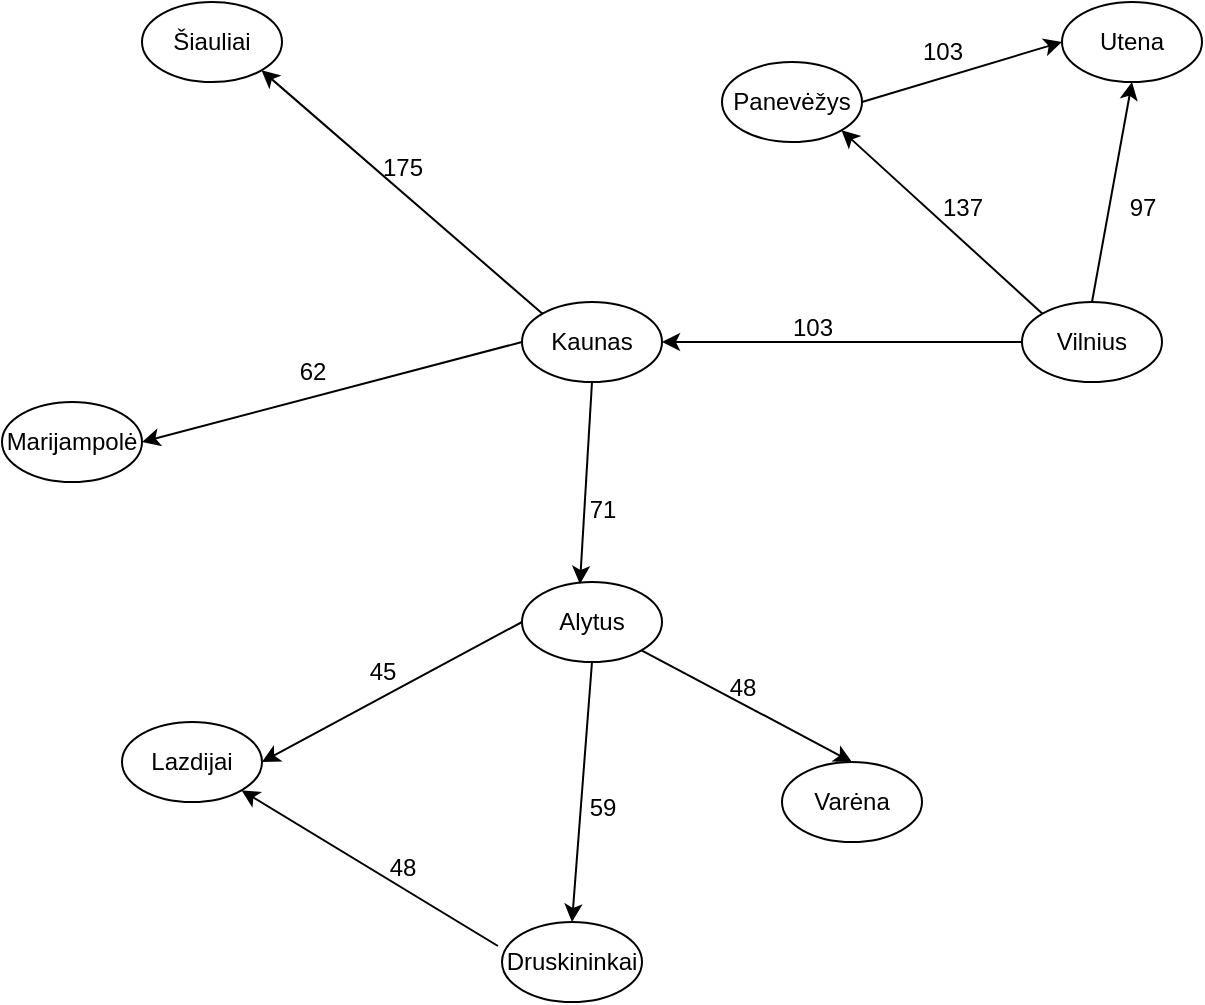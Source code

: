 <mxfile version="22.0.6" type="device">
  <diagram name="Puslapis-1" id="-kfIUloemR0NzZfNLSJ5">
    <mxGraphModel dx="1434" dy="758" grid="1" gridSize="10" guides="1" tooltips="1" connect="1" arrows="1" fold="1" page="1" pageScale="1" pageWidth="1169" pageHeight="827" math="0" shadow="0">
      <root>
        <mxCell id="0" />
        <mxCell id="1" parent="0" />
        <mxCell id="LQ9k2U_WuWXgE3zi9LW7-1" value="Vilnius" style="ellipse;whiteSpace=wrap;html=1;gradientColor=none;" vertex="1" parent="1">
          <mxGeometry x="940" y="310" width="70" height="40" as="geometry" />
        </mxCell>
        <mxCell id="LQ9k2U_WuWXgE3zi9LW7-2" value="Kaunas" style="ellipse;whiteSpace=wrap;html=1;gradientColor=none;" vertex="1" parent="1">
          <mxGeometry x="690" y="310" width="70" height="40" as="geometry" />
        </mxCell>
        <mxCell id="LQ9k2U_WuWXgE3zi9LW7-3" value="Šiauliai" style="ellipse;whiteSpace=wrap;html=1;gradientColor=none;" vertex="1" parent="1">
          <mxGeometry x="500" y="160" width="70" height="40" as="geometry" />
        </mxCell>
        <mxCell id="LQ9k2U_WuWXgE3zi9LW7-4" value="Utena" style="ellipse;whiteSpace=wrap;html=1;gradientColor=none;" vertex="1" parent="1">
          <mxGeometry x="960" y="160" width="70" height="40" as="geometry" />
        </mxCell>
        <mxCell id="LQ9k2U_WuWXgE3zi9LW7-5" value="Panevėžys" style="ellipse;whiteSpace=wrap;html=1;gradientColor=none;" vertex="1" parent="1">
          <mxGeometry x="790" y="190" width="70" height="40" as="geometry" />
        </mxCell>
        <mxCell id="LQ9k2U_WuWXgE3zi9LW7-6" value="Alytus" style="ellipse;whiteSpace=wrap;html=1;gradientColor=none;" vertex="1" parent="1">
          <mxGeometry x="690" y="450" width="70" height="40" as="geometry" />
        </mxCell>
        <mxCell id="LQ9k2U_WuWXgE3zi9LW7-7" value="Varėna" style="ellipse;whiteSpace=wrap;html=1;gradientColor=none;" vertex="1" parent="1">
          <mxGeometry x="820" y="540" width="70" height="40" as="geometry" />
        </mxCell>
        <mxCell id="LQ9k2U_WuWXgE3zi9LW7-9" value="Druskininkai" style="ellipse;whiteSpace=wrap;html=1;gradientColor=none;" vertex="1" parent="1">
          <mxGeometry x="680" y="620" width="70" height="40" as="geometry" />
        </mxCell>
        <mxCell id="LQ9k2U_WuWXgE3zi9LW7-10" value="Lazdijai" style="ellipse;whiteSpace=wrap;html=1;gradientColor=none;" vertex="1" parent="1">
          <mxGeometry x="490" y="520" width="70" height="40" as="geometry" />
        </mxCell>
        <mxCell id="LQ9k2U_WuWXgE3zi9LW7-11" value="Marijampolė" style="ellipse;whiteSpace=wrap;html=1;gradientColor=none;" vertex="1" parent="1">
          <mxGeometry x="430" y="360" width="70" height="40" as="geometry" />
        </mxCell>
        <mxCell id="LQ9k2U_WuWXgE3zi9LW7-12" value="" style="endArrow=classic;html=1;rounded=0;exitX=0.5;exitY=0;exitDx=0;exitDy=0;entryX=0.5;entryY=1;entryDx=0;entryDy=0;" edge="1" parent="1" source="LQ9k2U_WuWXgE3zi9LW7-1" target="LQ9k2U_WuWXgE3zi9LW7-4">
          <mxGeometry width="50" height="50" relative="1" as="geometry">
            <mxPoint x="560" y="420" as="sourcePoint" />
            <mxPoint x="610" y="370" as="targetPoint" />
          </mxGeometry>
        </mxCell>
        <mxCell id="LQ9k2U_WuWXgE3zi9LW7-13" value="" style="endArrow=classic;html=1;rounded=0;exitX=0;exitY=0;exitDx=0;exitDy=0;entryX=1;entryY=1;entryDx=0;entryDy=0;" edge="1" parent="1" source="LQ9k2U_WuWXgE3zi9LW7-1" target="LQ9k2U_WuWXgE3zi9LW7-5">
          <mxGeometry width="50" height="50" relative="1" as="geometry">
            <mxPoint x="560" y="420" as="sourcePoint" />
            <mxPoint x="610" y="370" as="targetPoint" />
          </mxGeometry>
        </mxCell>
        <mxCell id="LQ9k2U_WuWXgE3zi9LW7-14" value="" style="endArrow=classic;html=1;rounded=0;entryX=0;entryY=0.5;entryDx=0;entryDy=0;exitX=1;exitY=0.5;exitDx=0;exitDy=0;" edge="1" parent="1" source="LQ9k2U_WuWXgE3zi9LW7-5" target="LQ9k2U_WuWXgE3zi9LW7-4">
          <mxGeometry width="50" height="50" relative="1" as="geometry">
            <mxPoint x="560" y="420" as="sourcePoint" />
            <mxPoint x="610" y="370" as="targetPoint" />
          </mxGeometry>
        </mxCell>
        <mxCell id="LQ9k2U_WuWXgE3zi9LW7-16" value="" style="endArrow=classic;html=1;rounded=0;exitX=0;exitY=0.5;exitDx=0;exitDy=0;entryX=1;entryY=0.5;entryDx=0;entryDy=0;" edge="1" parent="1" source="LQ9k2U_WuWXgE3zi9LW7-1" target="LQ9k2U_WuWXgE3zi9LW7-2">
          <mxGeometry width="50" height="50" relative="1" as="geometry">
            <mxPoint x="560" y="420" as="sourcePoint" />
            <mxPoint x="610" y="370" as="targetPoint" />
          </mxGeometry>
        </mxCell>
        <mxCell id="LQ9k2U_WuWXgE3zi9LW7-17" value="" style="endArrow=classic;html=1;rounded=0;exitX=0;exitY=0;exitDx=0;exitDy=0;entryX=1;entryY=1;entryDx=0;entryDy=0;" edge="1" parent="1" source="LQ9k2U_WuWXgE3zi9LW7-2" target="LQ9k2U_WuWXgE3zi9LW7-3">
          <mxGeometry width="50" height="50" relative="1" as="geometry">
            <mxPoint x="560" y="420" as="sourcePoint" />
            <mxPoint x="610" y="370" as="targetPoint" />
          </mxGeometry>
        </mxCell>
        <mxCell id="LQ9k2U_WuWXgE3zi9LW7-18" value="" style="endArrow=classic;html=1;rounded=0;exitX=0;exitY=0.5;exitDx=0;exitDy=0;entryX=1;entryY=0.5;entryDx=0;entryDy=0;" edge="1" parent="1" source="LQ9k2U_WuWXgE3zi9LW7-2" target="LQ9k2U_WuWXgE3zi9LW7-11">
          <mxGeometry width="50" height="50" relative="1" as="geometry">
            <mxPoint x="560" y="420" as="sourcePoint" />
            <mxPoint x="610" y="370" as="targetPoint" />
          </mxGeometry>
        </mxCell>
        <mxCell id="LQ9k2U_WuWXgE3zi9LW7-19" value="" style="endArrow=classic;html=1;rounded=0;entryX=0.414;entryY=0.025;entryDx=0;entryDy=0;entryPerimeter=0;exitX=0.5;exitY=1;exitDx=0;exitDy=0;" edge="1" parent="1" source="LQ9k2U_WuWXgE3zi9LW7-2" target="LQ9k2U_WuWXgE3zi9LW7-6">
          <mxGeometry width="50" height="50" relative="1" as="geometry">
            <mxPoint x="560" y="420" as="sourcePoint" />
            <mxPoint x="610" y="370" as="targetPoint" />
          </mxGeometry>
        </mxCell>
        <mxCell id="LQ9k2U_WuWXgE3zi9LW7-20" value="" style="endArrow=classic;html=1;rounded=0;entryX=0.5;entryY=0;entryDx=0;entryDy=0;exitX=0.5;exitY=1;exitDx=0;exitDy=0;" edge="1" parent="1" source="LQ9k2U_WuWXgE3zi9LW7-6" target="LQ9k2U_WuWXgE3zi9LW7-9">
          <mxGeometry width="50" height="50" relative="1" as="geometry">
            <mxPoint x="560" y="420" as="sourcePoint" />
            <mxPoint x="610" y="370" as="targetPoint" />
          </mxGeometry>
        </mxCell>
        <mxCell id="LQ9k2U_WuWXgE3zi9LW7-21" value="" style="endArrow=classic;html=1;rounded=0;entryX=0.5;entryY=0;entryDx=0;entryDy=0;exitX=1;exitY=1;exitDx=0;exitDy=0;" edge="1" parent="1" source="LQ9k2U_WuWXgE3zi9LW7-6" target="LQ9k2U_WuWXgE3zi9LW7-7">
          <mxGeometry width="50" height="50" relative="1" as="geometry">
            <mxPoint x="560" y="420" as="sourcePoint" />
            <mxPoint x="610" y="370" as="targetPoint" />
          </mxGeometry>
        </mxCell>
        <mxCell id="LQ9k2U_WuWXgE3zi9LW7-22" value="" style="endArrow=classic;html=1;rounded=0;exitX=-0.029;exitY=0.3;exitDx=0;exitDy=0;exitPerimeter=0;entryX=1;entryY=1;entryDx=0;entryDy=0;" edge="1" parent="1" source="LQ9k2U_WuWXgE3zi9LW7-9" target="LQ9k2U_WuWXgE3zi9LW7-10">
          <mxGeometry width="50" height="50" relative="1" as="geometry">
            <mxPoint x="560" y="420" as="sourcePoint" />
            <mxPoint x="610" y="370" as="targetPoint" />
          </mxGeometry>
        </mxCell>
        <mxCell id="LQ9k2U_WuWXgE3zi9LW7-23" value="" style="endArrow=classic;html=1;rounded=0;exitX=0;exitY=0.5;exitDx=0;exitDy=0;entryX=1;entryY=0.5;entryDx=0;entryDy=0;" edge="1" parent="1" source="LQ9k2U_WuWXgE3zi9LW7-6" target="LQ9k2U_WuWXgE3zi9LW7-10">
          <mxGeometry width="50" height="50" relative="1" as="geometry">
            <mxPoint x="560" y="420" as="sourcePoint" />
            <mxPoint x="610" y="370" as="targetPoint" />
          </mxGeometry>
        </mxCell>
        <mxCell id="LQ9k2U_WuWXgE3zi9LW7-24" value="103" style="text;html=1;align=center;verticalAlign=middle;resizable=0;points=[];autosize=1;strokeColor=none;fillColor=none;" vertex="1" parent="1">
          <mxGeometry x="815" y="308" width="40" height="30" as="geometry" />
        </mxCell>
        <mxCell id="LQ9k2U_WuWXgE3zi9LW7-25" value="137" style="text;html=1;align=center;verticalAlign=middle;resizable=0;points=[];autosize=1;strokeColor=none;fillColor=none;" vertex="1" parent="1">
          <mxGeometry x="890" y="248" width="40" height="30" as="geometry" />
        </mxCell>
        <mxCell id="LQ9k2U_WuWXgE3zi9LW7-26" value="97" style="text;html=1;align=center;verticalAlign=middle;resizable=0;points=[];autosize=1;strokeColor=none;fillColor=none;" vertex="1" parent="1">
          <mxGeometry x="980" y="248" width="40" height="30" as="geometry" />
        </mxCell>
        <mxCell id="LQ9k2U_WuWXgE3zi9LW7-27" value="103" style="text;html=1;align=center;verticalAlign=middle;resizable=0;points=[];autosize=1;strokeColor=none;fillColor=none;" vertex="1" parent="1">
          <mxGeometry x="880" y="170" width="40" height="30" as="geometry" />
        </mxCell>
        <mxCell id="LQ9k2U_WuWXgE3zi9LW7-28" value="175" style="text;html=1;align=center;verticalAlign=middle;resizable=0;points=[];autosize=1;strokeColor=none;fillColor=none;" vertex="1" parent="1">
          <mxGeometry x="610" y="228" width="40" height="30" as="geometry" />
        </mxCell>
        <mxCell id="LQ9k2U_WuWXgE3zi9LW7-29" value="62" style="text;html=1;align=center;verticalAlign=middle;resizable=0;points=[];autosize=1;strokeColor=none;fillColor=none;" vertex="1" parent="1">
          <mxGeometry x="565" y="330" width="40" height="30" as="geometry" />
        </mxCell>
        <mxCell id="LQ9k2U_WuWXgE3zi9LW7-30" value="71" style="text;html=1;align=center;verticalAlign=middle;resizable=0;points=[];autosize=1;strokeColor=none;fillColor=none;" vertex="1" parent="1">
          <mxGeometry x="710" y="399" width="40" height="30" as="geometry" />
        </mxCell>
        <mxCell id="LQ9k2U_WuWXgE3zi9LW7-31" value="48" style="text;html=1;align=center;verticalAlign=middle;resizable=0;points=[];autosize=1;strokeColor=none;fillColor=none;" vertex="1" parent="1">
          <mxGeometry x="780" y="488" width="40" height="30" as="geometry" />
        </mxCell>
        <mxCell id="LQ9k2U_WuWXgE3zi9LW7-32" value="59" style="text;html=1;align=center;verticalAlign=middle;resizable=0;points=[];autosize=1;strokeColor=none;fillColor=none;" vertex="1" parent="1">
          <mxGeometry x="710" y="548" width="40" height="30" as="geometry" />
        </mxCell>
        <mxCell id="LQ9k2U_WuWXgE3zi9LW7-33" value="45" style="text;html=1;align=center;verticalAlign=middle;resizable=0;points=[];autosize=1;strokeColor=none;fillColor=none;" vertex="1" parent="1">
          <mxGeometry x="600" y="480" width="40" height="30" as="geometry" />
        </mxCell>
        <mxCell id="LQ9k2U_WuWXgE3zi9LW7-34" value="48" style="text;html=1;align=center;verticalAlign=middle;resizable=0;points=[];autosize=1;strokeColor=none;fillColor=none;" vertex="1" parent="1">
          <mxGeometry x="610" y="578" width="40" height="30" as="geometry" />
        </mxCell>
      </root>
    </mxGraphModel>
  </diagram>
</mxfile>

